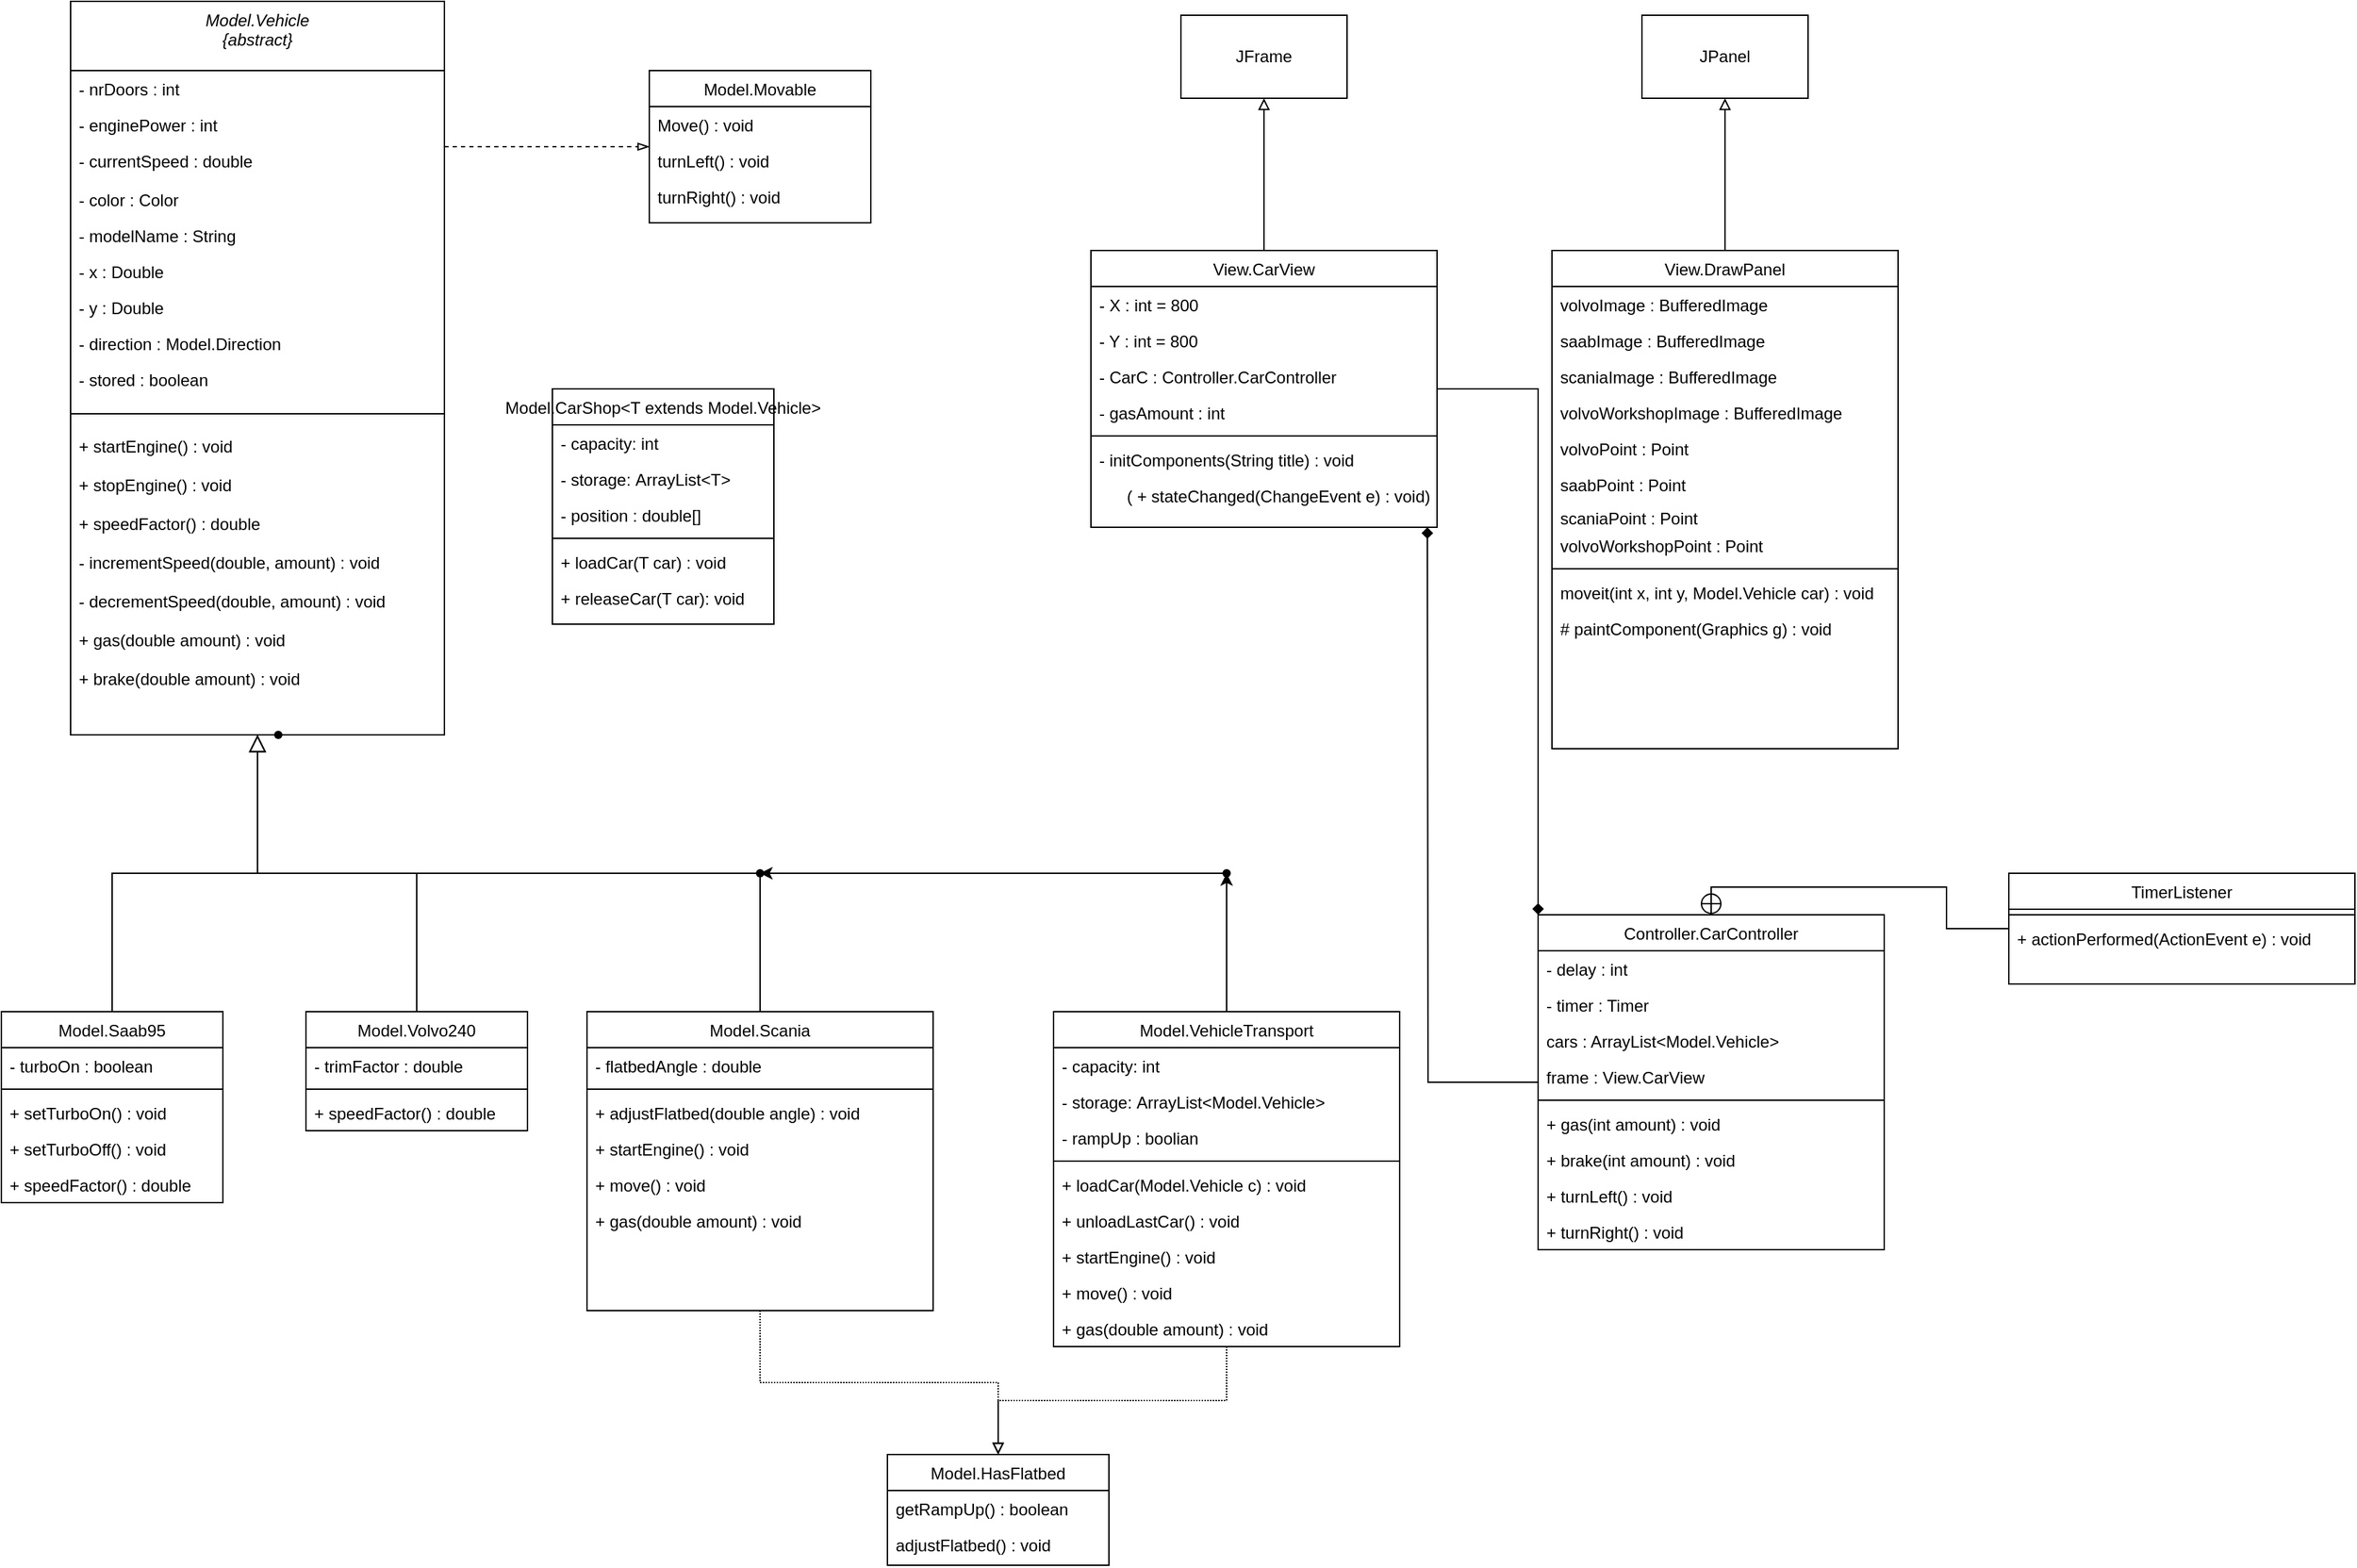 <mxfile version="26.0.14">
  <diagram id="C5RBs43oDa-KdzZeNtuy" name="Page-1">
    <mxGraphModel dx="1355" dy="755" grid="1" gridSize="10" guides="1" tooltips="1" connect="1" arrows="1" fold="1" page="1" pageScale="1" pageWidth="827" pageHeight="1169" math="0" shadow="0">
      <root>
        <mxCell id="WIyWlLk6GJQsqaUBKTNV-0" />
        <mxCell id="WIyWlLk6GJQsqaUBKTNV-1" parent="WIyWlLk6GJQsqaUBKTNV-0" />
        <mxCell id="zkfFHV4jXpPFQw0GAbJ--0" value="Model.Vehicle&#xa;{abstract}" style="swimlane;fontStyle=2;align=center;verticalAlign=top;childLayout=stackLayout;horizontal=1;startSize=50;horizontalStack=0;resizeParent=1;resizeLast=0;collapsible=1;marginBottom=0;rounded=0;shadow=0;strokeWidth=1;" parent="WIyWlLk6GJQsqaUBKTNV-1" vertex="1">
          <mxGeometry x="90" y="70" width="270" height="530" as="geometry">
            <mxRectangle x="230" y="140" width="160" height="26" as="alternateBounds" />
          </mxGeometry>
        </mxCell>
        <mxCell id="zkfFHV4jXpPFQw0GAbJ--1" value="- nrDoors : int" style="text;align=left;verticalAlign=top;spacingLeft=4;spacingRight=4;overflow=hidden;rotatable=0;points=[[0,0.5],[1,0.5]];portConstraint=eastwest;" parent="zkfFHV4jXpPFQw0GAbJ--0" vertex="1">
          <mxGeometry y="50" width="270" height="26" as="geometry" />
        </mxCell>
        <mxCell id="zkfFHV4jXpPFQw0GAbJ--2" value="- enginePower : int" style="text;align=left;verticalAlign=top;spacingLeft=4;spacingRight=4;overflow=hidden;rotatable=0;points=[[0,0.5],[1,0.5]];portConstraint=eastwest;rounded=0;shadow=0;html=0;" parent="zkfFHV4jXpPFQw0GAbJ--0" vertex="1">
          <mxGeometry y="76" width="270" height="26" as="geometry" />
        </mxCell>
        <mxCell id="NCB2ixtyb9ge9E3yPOyg-3" value="- currentSpeed : double" style="text;align=left;verticalAlign=top;spacingLeft=4;spacingRight=4;overflow=hidden;rotatable=0;points=[[0,0.5],[1,0.5]];portConstraint=eastwest;" parent="zkfFHV4jXpPFQw0GAbJ--0" vertex="1">
          <mxGeometry y="102" width="270" height="28" as="geometry" />
        </mxCell>
        <mxCell id="zkfFHV4jXpPFQw0GAbJ--3" value="- color : Color" style="text;align=left;verticalAlign=top;spacingLeft=4;spacingRight=4;overflow=hidden;rotatable=0;points=[[0,0.5],[1,0.5]];portConstraint=eastwest;rounded=0;shadow=0;html=0;" parent="zkfFHV4jXpPFQw0GAbJ--0" vertex="1">
          <mxGeometry y="130" width="270" height="26" as="geometry" />
        </mxCell>
        <mxCell id="zkfFHV4jXpPFQw0GAbJ--5" value="- modelName : String" style="text;align=left;verticalAlign=top;spacingLeft=4;spacingRight=4;overflow=hidden;rotatable=0;points=[[0,0.5],[1,0.5]];portConstraint=eastwest;" parent="zkfFHV4jXpPFQw0GAbJ--0" vertex="1">
          <mxGeometry y="156" width="270" height="26" as="geometry" />
        </mxCell>
        <mxCell id="NCB2ixtyb9ge9E3yPOyg-1" value="- x : Double" style="text;align=left;verticalAlign=top;spacingLeft=4;spacingRight=4;overflow=hidden;rotatable=0;points=[[0,0.5],[1,0.5]];portConstraint=eastwest;" parent="zkfFHV4jXpPFQw0GAbJ--0" vertex="1">
          <mxGeometry y="182" width="270" height="26" as="geometry" />
        </mxCell>
        <mxCell id="NCB2ixtyb9ge9E3yPOyg-2" value="- y : Double" style="text;align=left;verticalAlign=top;spacingLeft=4;spacingRight=4;overflow=hidden;rotatable=0;points=[[0,0.5],[1,0.5]];portConstraint=eastwest;" parent="zkfFHV4jXpPFQw0GAbJ--0" vertex="1">
          <mxGeometry y="208" width="270" height="26" as="geometry" />
        </mxCell>
        <mxCell id="NCB2ixtyb9ge9E3yPOyg-0" value="- direction : Model.Direction" style="text;align=left;verticalAlign=top;spacingLeft=4;spacingRight=4;overflow=hidden;rotatable=0;points=[[0,0.5],[1,0.5]];portConstraint=eastwest;" parent="zkfFHV4jXpPFQw0GAbJ--0" vertex="1">
          <mxGeometry y="234" width="270" height="26" as="geometry" />
        </mxCell>
        <mxCell id="NCB2ixtyb9ge9E3yPOyg-4" value="- stored : boolean" style="text;align=left;verticalAlign=top;spacingLeft=4;spacingRight=4;overflow=hidden;rotatable=0;points=[[0,0.5],[1,0.5]];portConstraint=eastwest;" parent="zkfFHV4jXpPFQw0GAbJ--0" vertex="1">
          <mxGeometry y="260" width="270" height="28" as="geometry" />
        </mxCell>
        <mxCell id="zkfFHV4jXpPFQw0GAbJ--4" value="" style="line;html=1;strokeWidth=1;align=left;verticalAlign=middle;spacingTop=-1;spacingLeft=3;spacingRight=3;rotatable=0;labelPosition=right;points=[];portConstraint=eastwest;" parent="zkfFHV4jXpPFQw0GAbJ--0" vertex="1">
          <mxGeometry y="288" width="270" height="20" as="geometry" />
        </mxCell>
        <mxCell id="NCB2ixtyb9ge9E3yPOyg-5" value="+ startEngine() : void" style="text;align=left;verticalAlign=top;spacingLeft=4;spacingRight=4;overflow=hidden;rotatable=0;points=[[0,0.5],[1,0.5]];portConstraint=eastwest;" parent="zkfFHV4jXpPFQw0GAbJ--0" vertex="1">
          <mxGeometry y="308" width="270" height="28" as="geometry" />
        </mxCell>
        <mxCell id="NCB2ixtyb9ge9E3yPOyg-6" value="+ stopEngine() : void" style="text;align=left;verticalAlign=top;spacingLeft=4;spacingRight=4;overflow=hidden;rotatable=0;points=[[0,0.5],[1,0.5]];portConstraint=eastwest;" parent="zkfFHV4jXpPFQw0GAbJ--0" vertex="1">
          <mxGeometry y="336" width="270" height="28" as="geometry" />
        </mxCell>
        <mxCell id="NCB2ixtyb9ge9E3yPOyg-7" value="+ speedFactor() : double" style="text;align=left;verticalAlign=top;spacingLeft=4;spacingRight=4;overflow=hidden;rotatable=0;points=[[0,0.5],[1,0.5]];portConstraint=eastwest;" parent="zkfFHV4jXpPFQw0GAbJ--0" vertex="1">
          <mxGeometry y="364" width="270" height="28" as="geometry" />
        </mxCell>
        <mxCell id="NCB2ixtyb9ge9E3yPOyg-8" value="- incrementSpeed(double, amount) : void" style="text;align=left;verticalAlign=top;spacingLeft=4;spacingRight=4;overflow=hidden;rotatable=0;points=[[0,0.5],[1,0.5]];portConstraint=eastwest;" parent="zkfFHV4jXpPFQw0GAbJ--0" vertex="1">
          <mxGeometry y="392" width="270" height="28" as="geometry" />
        </mxCell>
        <mxCell id="NCB2ixtyb9ge9E3yPOyg-9" value="- decrementSpeed(double, amount) : void" style="text;align=left;verticalAlign=top;spacingLeft=4;spacingRight=4;overflow=hidden;rotatable=0;points=[[0,0.5],[1,0.5]];portConstraint=eastwest;" parent="zkfFHV4jXpPFQw0GAbJ--0" vertex="1">
          <mxGeometry y="420" width="270" height="28" as="geometry" />
        </mxCell>
        <mxCell id="IPOSWvQ6vT351HimJlna-1" value="+ gas(double amount) : void" style="text;align=left;verticalAlign=top;spacingLeft=4;spacingRight=4;overflow=hidden;rotatable=0;points=[[0,0.5],[1,0.5]];portConstraint=eastwest;" parent="zkfFHV4jXpPFQw0GAbJ--0" vertex="1">
          <mxGeometry y="448" width="270" height="28" as="geometry" />
        </mxCell>
        <mxCell id="IPOSWvQ6vT351HimJlna-2" value="+ brake(double amount) : void" style="text;align=left;verticalAlign=top;spacingLeft=4;spacingRight=4;overflow=hidden;rotatable=0;points=[[0,0.5],[1,0.5]];portConstraint=eastwest;" parent="zkfFHV4jXpPFQw0GAbJ--0" vertex="1">
          <mxGeometry y="476" width="270" height="28" as="geometry" />
        </mxCell>
        <mxCell id="zkfFHV4jXpPFQw0GAbJ--6" value="Model.Saab95" style="swimlane;fontStyle=0;align=center;verticalAlign=top;childLayout=stackLayout;horizontal=1;startSize=26;horizontalStack=0;resizeParent=1;resizeLast=0;collapsible=1;marginBottom=0;rounded=0;shadow=0;strokeWidth=1;" parent="WIyWlLk6GJQsqaUBKTNV-1" vertex="1">
          <mxGeometry x="40" y="800" width="160" height="138" as="geometry">
            <mxRectangle x="130" y="380" width="160" height="26" as="alternateBounds" />
          </mxGeometry>
        </mxCell>
        <mxCell id="zkfFHV4jXpPFQw0GAbJ--7" value="- turboOn : boolean" style="text;align=left;verticalAlign=top;spacingLeft=4;spacingRight=4;overflow=hidden;rotatable=0;points=[[0,0.5],[1,0.5]];portConstraint=eastwest;" parent="zkfFHV4jXpPFQw0GAbJ--6" vertex="1">
          <mxGeometry y="26" width="160" height="26" as="geometry" />
        </mxCell>
        <mxCell id="zkfFHV4jXpPFQw0GAbJ--9" value="" style="line;html=1;strokeWidth=1;align=left;verticalAlign=middle;spacingTop=-1;spacingLeft=3;spacingRight=3;rotatable=0;labelPosition=right;points=[];portConstraint=eastwest;" parent="zkfFHV4jXpPFQw0GAbJ--6" vertex="1">
          <mxGeometry y="52" width="160" height="8" as="geometry" />
        </mxCell>
        <mxCell id="zkfFHV4jXpPFQw0GAbJ--11" value="+ setTurboOn() : void" style="text;align=left;verticalAlign=top;spacingLeft=4;spacingRight=4;overflow=hidden;rotatable=0;points=[[0,0.5],[1,0.5]];portConstraint=eastwest;" parent="zkfFHV4jXpPFQw0GAbJ--6" vertex="1">
          <mxGeometry y="60" width="160" height="26" as="geometry" />
        </mxCell>
        <mxCell id="IPOSWvQ6vT351HimJlna-3" value="+ setTurboOff() : void" style="text;align=left;verticalAlign=top;spacingLeft=4;spacingRight=4;overflow=hidden;rotatable=0;points=[[0,0.5],[1,0.5]];portConstraint=eastwest;" parent="zkfFHV4jXpPFQw0GAbJ--6" vertex="1">
          <mxGeometry y="86" width="160" height="26" as="geometry" />
        </mxCell>
        <mxCell id="IPOSWvQ6vT351HimJlna-4" value="+ speedFactor() : double" style="text;align=left;verticalAlign=top;spacingLeft=4;spacingRight=4;overflow=hidden;rotatable=0;points=[[0,0.5],[1,0.5]];portConstraint=eastwest;" parent="zkfFHV4jXpPFQw0GAbJ--6" vertex="1">
          <mxGeometry y="112" width="160" height="26" as="geometry" />
        </mxCell>
        <mxCell id="zkfFHV4jXpPFQw0GAbJ--12" value="" style="endArrow=block;endSize=10;endFill=0;shadow=0;strokeWidth=1;rounded=0;curved=0;edgeStyle=elbowEdgeStyle;elbow=vertical;" parent="WIyWlLk6GJQsqaUBKTNV-1" source="zkfFHV4jXpPFQw0GAbJ--6" target="zkfFHV4jXpPFQw0GAbJ--0" edge="1">
          <mxGeometry width="160" relative="1" as="geometry">
            <mxPoint x="200" y="203" as="sourcePoint" />
            <mxPoint x="200" y="203" as="targetPoint" />
          </mxGeometry>
        </mxCell>
        <mxCell id="zkfFHV4jXpPFQw0GAbJ--13" value="Model.Volvo240" style="swimlane;fontStyle=0;align=center;verticalAlign=top;childLayout=stackLayout;horizontal=1;startSize=26;horizontalStack=0;resizeParent=1;resizeLast=0;collapsible=1;marginBottom=0;rounded=0;shadow=0;strokeWidth=1;" parent="WIyWlLk6GJQsqaUBKTNV-1" vertex="1">
          <mxGeometry x="260" y="800" width="160" height="86" as="geometry">
            <mxRectangle x="340" y="380" width="170" height="26" as="alternateBounds" />
          </mxGeometry>
        </mxCell>
        <mxCell id="zkfFHV4jXpPFQw0GAbJ--14" value="- trimFactor : double" style="text;align=left;verticalAlign=top;spacingLeft=4;spacingRight=4;overflow=hidden;rotatable=0;points=[[0,0.5],[1,0.5]];portConstraint=eastwest;" parent="zkfFHV4jXpPFQw0GAbJ--13" vertex="1">
          <mxGeometry y="26" width="160" height="26" as="geometry" />
        </mxCell>
        <mxCell id="zkfFHV4jXpPFQw0GAbJ--15" value="" style="line;html=1;strokeWidth=1;align=left;verticalAlign=middle;spacingTop=-1;spacingLeft=3;spacingRight=3;rotatable=0;labelPosition=right;points=[];portConstraint=eastwest;" parent="zkfFHV4jXpPFQw0GAbJ--13" vertex="1">
          <mxGeometry y="52" width="160" height="8" as="geometry" />
        </mxCell>
        <mxCell id="IPOSWvQ6vT351HimJlna-6" value="+ speedFactor() : double" style="text;align=left;verticalAlign=top;spacingLeft=4;spacingRight=4;overflow=hidden;rotatable=0;points=[[0,0.5],[1,0.5]];portConstraint=eastwest;" parent="zkfFHV4jXpPFQw0GAbJ--13" vertex="1">
          <mxGeometry y="60" width="160" height="26" as="geometry" />
        </mxCell>
        <mxCell id="zkfFHV4jXpPFQw0GAbJ--16" value="" style="endArrow=block;endSize=10;endFill=0;shadow=0;strokeWidth=1;rounded=0;curved=0;edgeStyle=elbowEdgeStyle;elbow=vertical;" parent="WIyWlLk6GJQsqaUBKTNV-1" source="zkfFHV4jXpPFQw0GAbJ--13" target="zkfFHV4jXpPFQw0GAbJ--0" edge="1">
          <mxGeometry width="160" relative="1" as="geometry">
            <mxPoint x="210" y="373" as="sourcePoint" />
            <mxPoint x="310" y="271" as="targetPoint" />
          </mxGeometry>
        </mxCell>
        <mxCell id="zkfFHV4jXpPFQw0GAbJ--17" value="Model.Movable" style="swimlane;fontStyle=0;align=center;verticalAlign=top;childLayout=stackLayout;horizontal=1;startSize=26;horizontalStack=0;resizeParent=1;resizeLast=0;collapsible=1;marginBottom=0;rounded=0;shadow=0;strokeWidth=1;" parent="WIyWlLk6GJQsqaUBKTNV-1" vertex="1">
          <mxGeometry x="508" y="120" width="160" height="110" as="geometry">
            <mxRectangle x="550" y="140" width="160" height="26" as="alternateBounds" />
          </mxGeometry>
        </mxCell>
        <mxCell id="zkfFHV4jXpPFQw0GAbJ--18" value="Move() : void" style="text;align=left;verticalAlign=top;spacingLeft=4;spacingRight=4;overflow=hidden;rotatable=0;points=[[0,0.5],[1,0.5]];portConstraint=eastwest;" parent="zkfFHV4jXpPFQw0GAbJ--17" vertex="1">
          <mxGeometry y="26" width="160" height="26" as="geometry" />
        </mxCell>
        <mxCell id="zkfFHV4jXpPFQw0GAbJ--19" value="turnLeft() : void" style="text;align=left;verticalAlign=top;spacingLeft=4;spacingRight=4;overflow=hidden;rotatable=0;points=[[0,0.5],[1,0.5]];portConstraint=eastwest;rounded=0;shadow=0;html=0;" parent="zkfFHV4jXpPFQw0GAbJ--17" vertex="1">
          <mxGeometry y="52" width="160" height="26" as="geometry" />
        </mxCell>
        <mxCell id="zkfFHV4jXpPFQw0GAbJ--20" value="turnRight() : void" style="text;align=left;verticalAlign=top;spacingLeft=4;spacingRight=4;overflow=hidden;rotatable=0;points=[[0,0.5],[1,0.5]];portConstraint=eastwest;rounded=0;shadow=0;html=0;" parent="zkfFHV4jXpPFQw0GAbJ--17" vertex="1">
          <mxGeometry y="78" width="160" height="26" as="geometry" />
        </mxCell>
        <mxCell id="zkfFHV4jXpPFQw0GAbJ--26" value="" style="endArrow=blockThin;shadow=0;strokeWidth=1;rounded=0;curved=0;endFill=0;edgeStyle=elbowEdgeStyle;elbow=vertical;dashed=1;" parent="WIyWlLk6GJQsqaUBKTNV-1" source="zkfFHV4jXpPFQw0GAbJ--0" target="zkfFHV4jXpPFQw0GAbJ--17" edge="1">
          <mxGeometry x="0.5" y="41" relative="1" as="geometry">
            <mxPoint x="380" y="192" as="sourcePoint" />
            <mxPoint x="540" y="192" as="targetPoint" />
            <mxPoint x="-40" y="32" as="offset" />
          </mxGeometry>
        </mxCell>
        <mxCell id="IPOSWvQ6vT351HimJlna-49" style="edgeStyle=orthogonalEdgeStyle;rounded=0;orthogonalLoop=1;jettySize=auto;html=1;endArrow=none;startFill=0;" parent="WIyWlLk6GJQsqaUBKTNV-1" source="IPOSWvQ6vT351HimJlna-7" target="IPOSWvQ6vT351HimJlna-48" edge="1">
          <mxGeometry relative="1" as="geometry" />
        </mxCell>
        <mxCell id="IPOSWvQ6vT351HimJlna-72" style="edgeStyle=orthogonalEdgeStyle;rounded=0;orthogonalLoop=1;jettySize=auto;html=1;entryX=0.5;entryY=0;entryDx=0;entryDy=0;dashed=1;dashPattern=1 1;endArrow=block;endFill=0;" parent="WIyWlLk6GJQsqaUBKTNV-1" source="IPOSWvQ6vT351HimJlna-7" target="IPOSWvQ6vT351HimJlna-66" edge="1">
          <mxGeometry relative="1" as="geometry" />
        </mxCell>
        <mxCell id="IPOSWvQ6vT351HimJlna-7" value="Model.Scania" style="swimlane;fontStyle=0;align=center;verticalAlign=top;childLayout=stackLayout;horizontal=1;startSize=26;horizontalStack=0;resizeParent=1;resizeLast=0;collapsible=1;marginBottom=0;rounded=0;shadow=0;strokeWidth=1;" parent="WIyWlLk6GJQsqaUBKTNV-1" vertex="1">
          <mxGeometry x="463" y="800" width="250" height="216" as="geometry">
            <mxRectangle x="130" y="380" width="160" height="26" as="alternateBounds" />
          </mxGeometry>
        </mxCell>
        <mxCell id="IPOSWvQ6vT351HimJlna-8" value="- flatbedAngle : double" style="text;align=left;verticalAlign=top;spacingLeft=4;spacingRight=4;overflow=hidden;rotatable=0;points=[[0,0.5],[1,0.5]];portConstraint=eastwest;" parent="IPOSWvQ6vT351HimJlna-7" vertex="1">
          <mxGeometry y="26" width="250" height="26" as="geometry" />
        </mxCell>
        <mxCell id="IPOSWvQ6vT351HimJlna-9" value="" style="line;html=1;strokeWidth=1;align=left;verticalAlign=middle;spacingTop=-1;spacingLeft=3;spacingRight=3;rotatable=0;labelPosition=right;points=[];portConstraint=eastwest;" parent="IPOSWvQ6vT351HimJlna-7" vertex="1">
          <mxGeometry y="52" width="250" height="8" as="geometry" />
        </mxCell>
        <mxCell id="IPOSWvQ6vT351HimJlna-10" value="+ adjustFlatbed(double angle) : void" style="text;align=left;verticalAlign=top;spacingLeft=4;spacingRight=4;overflow=hidden;rotatable=0;points=[[0,0.5],[1,0.5]];portConstraint=eastwest;" parent="IPOSWvQ6vT351HimJlna-7" vertex="1">
          <mxGeometry y="60" width="250" height="26" as="geometry" />
        </mxCell>
        <mxCell id="IPOSWvQ6vT351HimJlna-11" value="+ startEngine() : void" style="text;align=left;verticalAlign=top;spacingLeft=4;spacingRight=4;overflow=hidden;rotatable=0;points=[[0,0.5],[1,0.5]];portConstraint=eastwest;" parent="IPOSWvQ6vT351HimJlna-7" vertex="1">
          <mxGeometry y="86" width="250" height="26" as="geometry" />
        </mxCell>
        <mxCell id="IPOSWvQ6vT351HimJlna-36" value="+ move() : void" style="text;align=left;verticalAlign=top;spacingLeft=4;spacingRight=4;overflow=hidden;rotatable=0;points=[[0,0.5],[1,0.5]];portConstraint=eastwest;" parent="IPOSWvQ6vT351HimJlna-7" vertex="1">
          <mxGeometry y="112" width="250" height="26" as="geometry" />
        </mxCell>
        <mxCell id="IPOSWvQ6vT351HimJlna-38" value="+ gas(double amount) : void" style="text;align=left;verticalAlign=top;spacingLeft=4;spacingRight=4;overflow=hidden;rotatable=0;points=[[0,0.5],[1,0.5]];portConstraint=eastwest;" parent="IPOSWvQ6vT351HimJlna-7" vertex="1">
          <mxGeometry y="138" width="250" height="26" as="geometry" />
        </mxCell>
        <mxCell id="IPOSWvQ6vT351HimJlna-30" value="" style="shape=waypoint;sketch=0;fillStyle=solid;size=6;pointerEvents=1;points=[];fillColor=none;resizable=0;rotatable=0;perimeter=centerPerimeter;snapToPoint=1;strokeColor=none;" parent="WIyWlLk6GJQsqaUBKTNV-1" vertex="1">
          <mxGeometry x="550" y="870" width="20" height="20" as="geometry" />
        </mxCell>
        <mxCell id="IPOSWvQ6vT351HimJlna-32" value="" style="shape=waypoint;sketch=0;fillStyle=solid;size=6;pointerEvents=1;points=[];fillColor=none;resizable=0;rotatable=0;perimeter=centerPerimeter;snapToPoint=1;strokeColor=none;" parent="WIyWlLk6GJQsqaUBKTNV-1" vertex="1">
          <mxGeometry x="450" y="870" width="20" height="20" as="geometry" />
        </mxCell>
        <mxCell id="IPOSWvQ6vT351HimJlna-45" style="edgeStyle=orthogonalEdgeStyle;rounded=0;orthogonalLoop=1;jettySize=auto;html=1;" parent="WIyWlLk6GJQsqaUBKTNV-1" edge="1">
          <mxGeometry relative="1" as="geometry">
            <mxPoint x="640" y="660" as="targetPoint" />
            <mxPoint x="640" y="660" as="sourcePoint" />
          </mxGeometry>
        </mxCell>
        <mxCell id="IPOSWvQ6vT351HimJlna-44" value="" style="shape=waypoint;sketch=0;fillStyle=solid;size=6;pointerEvents=1;points=[];fillColor=none;resizable=0;rotatable=0;perimeter=centerPerimeter;snapToPoint=1;strokeColor=none;" parent="WIyWlLk6GJQsqaUBKTNV-1" vertex="1">
          <mxGeometry x="330" y="690" width="20" height="20" as="geometry" />
        </mxCell>
        <mxCell id="IPOSWvQ6vT351HimJlna-50" style="edgeStyle=orthogonalEdgeStyle;rounded=0;orthogonalLoop=1;jettySize=auto;html=1;endArrow=none;startFill=0;" parent="WIyWlLk6GJQsqaUBKTNV-1" source="IPOSWvQ6vT351HimJlna-48" target="IPOSWvQ6vT351HimJlna-44" edge="1">
          <mxGeometry relative="1" as="geometry" />
        </mxCell>
        <mxCell id="IPOSWvQ6vT351HimJlna-48" value="" style="shape=waypoint;sketch=0;fillStyle=solid;size=6;pointerEvents=1;points=[];fillColor=none;resizable=0;rotatable=0;perimeter=centerPerimeter;snapToPoint=1;strokeColor=none;" parent="WIyWlLk6GJQsqaUBKTNV-1" vertex="1">
          <mxGeometry x="578" y="690" width="20" height="20" as="geometry" />
        </mxCell>
        <mxCell id="IPOSWvQ6vT351HimJlna-61" style="edgeStyle=orthogonalEdgeStyle;rounded=0;orthogonalLoop=1;jettySize=auto;html=1;" parent="WIyWlLk6GJQsqaUBKTNV-1" source="IPOSWvQ6vT351HimJlna-51" target="IPOSWvQ6vT351HimJlna-60" edge="1">
          <mxGeometry relative="1" as="geometry" />
        </mxCell>
        <mxCell id="IPOSWvQ6vT351HimJlna-73" style="edgeStyle=orthogonalEdgeStyle;rounded=0;orthogonalLoop=1;jettySize=auto;html=1;entryX=0.5;entryY=0;entryDx=0;entryDy=0;dashed=1;dashPattern=1 1;endArrow=block;endFill=0;" parent="WIyWlLk6GJQsqaUBKTNV-1" source="IPOSWvQ6vT351HimJlna-51" target="IPOSWvQ6vT351HimJlna-66" edge="1">
          <mxGeometry relative="1" as="geometry" />
        </mxCell>
        <mxCell id="IPOSWvQ6vT351HimJlna-51" value="Model.VehicleTransport" style="swimlane;fontStyle=0;align=center;verticalAlign=top;childLayout=stackLayout;horizontal=1;startSize=26;horizontalStack=0;resizeParent=1;resizeLast=0;collapsible=1;marginBottom=0;rounded=0;shadow=0;strokeWidth=1;" parent="WIyWlLk6GJQsqaUBKTNV-1" vertex="1">
          <mxGeometry x="800" y="800" width="250" height="242" as="geometry">
            <mxRectangle x="130" y="380" width="160" height="26" as="alternateBounds" />
          </mxGeometry>
        </mxCell>
        <mxCell id="IPOSWvQ6vT351HimJlna-52" value="- capacity: int" style="text;align=left;verticalAlign=top;spacingLeft=4;spacingRight=4;overflow=hidden;rotatable=0;points=[[0,0.5],[1,0.5]];portConstraint=eastwest;" parent="IPOSWvQ6vT351HimJlna-51" vertex="1">
          <mxGeometry y="26" width="250" height="26" as="geometry" />
        </mxCell>
        <mxCell id="IPOSWvQ6vT351HimJlna-63" value="- storage: ArrayList&lt;Model.Vehicle&gt;" style="text;align=left;verticalAlign=top;spacingLeft=4;spacingRight=4;overflow=hidden;rotatable=0;points=[[0,0.5],[1,0.5]];portConstraint=eastwest;" parent="IPOSWvQ6vT351HimJlna-51" vertex="1">
          <mxGeometry y="52" width="250" height="26" as="geometry" />
        </mxCell>
        <mxCell id="IPOSWvQ6vT351HimJlna-54" value="- rampUp : boolian" style="text;align=left;verticalAlign=top;spacingLeft=4;spacingRight=4;overflow=hidden;rotatable=0;points=[[0,0.5],[1,0.5]];portConstraint=eastwest;" parent="IPOSWvQ6vT351HimJlna-51" vertex="1">
          <mxGeometry y="78" width="250" height="26" as="geometry" />
        </mxCell>
        <mxCell id="IPOSWvQ6vT351HimJlna-53" value="" style="line;html=1;strokeWidth=1;align=left;verticalAlign=middle;spacingTop=-1;spacingLeft=3;spacingRight=3;rotatable=0;labelPosition=right;points=[];portConstraint=eastwest;" parent="IPOSWvQ6vT351HimJlna-51" vertex="1">
          <mxGeometry y="104" width="250" height="8" as="geometry" />
        </mxCell>
        <mxCell id="IPOSWvQ6vT351HimJlna-65" value="+ loadCar(Model.Vehicle c) : void" style="text;align=left;verticalAlign=top;spacingLeft=4;spacingRight=4;overflow=hidden;rotatable=0;points=[[0,0.5],[1,0.5]];portConstraint=eastwest;" parent="IPOSWvQ6vT351HimJlna-51" vertex="1">
          <mxGeometry y="112" width="250" height="26" as="geometry" />
        </mxCell>
        <mxCell id="IPOSWvQ6vT351HimJlna-64" value="+ unloadLastCar() : void" style="text;align=left;verticalAlign=top;spacingLeft=4;spacingRight=4;overflow=hidden;rotatable=0;points=[[0,0.5],[1,0.5]];portConstraint=eastwest;" parent="IPOSWvQ6vT351HimJlna-51" vertex="1">
          <mxGeometry y="138" width="250" height="26" as="geometry" />
        </mxCell>
        <mxCell id="IPOSWvQ6vT351HimJlna-55" value="+ startEngine() : void" style="text;align=left;verticalAlign=top;spacingLeft=4;spacingRight=4;overflow=hidden;rotatable=0;points=[[0,0.5],[1,0.5]];portConstraint=eastwest;" parent="IPOSWvQ6vT351HimJlna-51" vertex="1">
          <mxGeometry y="164" width="250" height="26" as="geometry" />
        </mxCell>
        <mxCell id="IPOSWvQ6vT351HimJlna-56" value="+ move() : void" style="text;align=left;verticalAlign=top;spacingLeft=4;spacingRight=4;overflow=hidden;rotatable=0;points=[[0,0.5],[1,0.5]];portConstraint=eastwest;" parent="IPOSWvQ6vT351HimJlna-51" vertex="1">
          <mxGeometry y="190" width="250" height="26" as="geometry" />
        </mxCell>
        <mxCell id="IPOSWvQ6vT351HimJlna-57" value="+ gas(double amount) : void" style="text;align=left;verticalAlign=top;spacingLeft=4;spacingRight=4;overflow=hidden;rotatable=0;points=[[0,0.5],[1,0.5]];portConstraint=eastwest;" parent="IPOSWvQ6vT351HimJlna-51" vertex="1">
          <mxGeometry y="216" width="250" height="26" as="geometry" />
        </mxCell>
        <mxCell id="IPOSWvQ6vT351HimJlna-58" value="" style="shape=waypoint;sketch=0;fillStyle=solid;size=6;pointerEvents=1;points=[];fillColor=none;resizable=0;rotatable=0;perimeter=centerPerimeter;snapToPoint=1;" parent="WIyWlLk6GJQsqaUBKTNV-1" vertex="1">
          <mxGeometry x="230" y="590" width="20" height="20" as="geometry" />
        </mxCell>
        <mxCell id="IPOSWvQ6vT351HimJlna-59" value="" style="shape=waypoint;sketch=0;fillStyle=solid;size=6;pointerEvents=1;points=[];fillColor=none;resizable=0;rotatable=0;perimeter=centerPerimeter;snapToPoint=1;" parent="WIyWlLk6GJQsqaUBKTNV-1" vertex="1">
          <mxGeometry x="578" y="690" width="20" height="20" as="geometry" />
        </mxCell>
        <mxCell id="IPOSWvQ6vT351HimJlna-60" value="" style="shape=waypoint;sketch=0;fillStyle=solid;size=6;pointerEvents=1;points=[];fillColor=none;resizable=0;rotatable=0;perimeter=centerPerimeter;snapToPoint=1;" parent="WIyWlLk6GJQsqaUBKTNV-1" vertex="1">
          <mxGeometry x="915" y="690" width="20" height="20" as="geometry" />
        </mxCell>
        <mxCell id="IPOSWvQ6vT351HimJlna-62" style="edgeStyle=orthogonalEdgeStyle;rounded=0;orthogonalLoop=1;jettySize=auto;html=1;entryX=0.9;entryY=1.1;entryDx=0;entryDy=0;entryPerimeter=0;" parent="WIyWlLk6GJQsqaUBKTNV-1" source="IPOSWvQ6vT351HimJlna-60" target="IPOSWvQ6vT351HimJlna-59" edge="1">
          <mxGeometry relative="1" as="geometry" />
        </mxCell>
        <mxCell id="IPOSWvQ6vT351HimJlna-66" value="Model.HasFlatbed" style="swimlane;fontStyle=0;align=center;verticalAlign=top;childLayout=stackLayout;horizontal=1;startSize=26;horizontalStack=0;resizeParent=1;resizeLast=0;collapsible=1;marginBottom=0;rounded=0;shadow=0;strokeWidth=1;" parent="WIyWlLk6GJQsqaUBKTNV-1" vertex="1">
          <mxGeometry x="680" y="1120" width="160" height="80" as="geometry">
            <mxRectangle x="550" y="140" width="160" height="26" as="alternateBounds" />
          </mxGeometry>
        </mxCell>
        <mxCell id="IPOSWvQ6vT351HimJlna-67" value="getRampUp() : boolean" style="text;align=left;verticalAlign=top;spacingLeft=4;spacingRight=4;overflow=hidden;rotatable=0;points=[[0,0.5],[1,0.5]];portConstraint=eastwest;" parent="IPOSWvQ6vT351HimJlna-66" vertex="1">
          <mxGeometry y="26" width="160" height="26" as="geometry" />
        </mxCell>
        <mxCell id="IPOSWvQ6vT351HimJlna-68" value="adjustFlatbed() : void" style="text;align=left;verticalAlign=top;spacingLeft=4;spacingRight=4;overflow=hidden;rotatable=0;points=[[0,0.5],[1,0.5]];portConstraint=eastwest;rounded=0;shadow=0;html=0;" parent="IPOSWvQ6vT351HimJlna-66" vertex="1">
          <mxGeometry y="52" width="160" height="26" as="geometry" />
        </mxCell>
        <mxCell id="IPOSWvQ6vT351HimJlna-74" value="Model.CarShop&lt;T extends Model.Vehicle&gt;" style="swimlane;fontStyle=0;align=center;verticalAlign=top;childLayout=stackLayout;horizontal=1;startSize=26;horizontalStack=0;resizeParent=1;resizeLast=0;collapsible=1;marginBottom=0;rounded=0;shadow=0;strokeWidth=1;" parent="WIyWlLk6GJQsqaUBKTNV-1" vertex="1">
          <mxGeometry x="438" y="350" width="160" height="170" as="geometry">
            <mxRectangle x="130" y="380" width="160" height="26" as="alternateBounds" />
          </mxGeometry>
        </mxCell>
        <mxCell id="IPOSWvQ6vT351HimJlna-75" value="- capacity: int" style="text;align=left;verticalAlign=top;spacingLeft=4;spacingRight=4;overflow=hidden;rotatable=0;points=[[0,0.5],[1,0.5]];portConstraint=eastwest;" parent="IPOSWvQ6vT351HimJlna-74" vertex="1">
          <mxGeometry y="26" width="160" height="26" as="geometry" />
        </mxCell>
        <mxCell id="IPOSWvQ6vT351HimJlna-83" value="- storage: ArrayList&lt;T&gt;" style="text;align=left;verticalAlign=top;spacingLeft=4;spacingRight=4;overflow=hidden;rotatable=0;points=[[0,0.5],[1,0.5]];portConstraint=eastwest;" parent="IPOSWvQ6vT351HimJlna-74" vertex="1">
          <mxGeometry y="52" width="160" height="26" as="geometry" />
        </mxCell>
        <mxCell id="IPOSWvQ6vT351HimJlna-84" value="- position : double[]" style="text;align=left;verticalAlign=top;spacingLeft=4;spacingRight=4;overflow=hidden;rotatable=0;points=[[0,0.5],[1,0.5]];portConstraint=eastwest;" parent="IPOSWvQ6vT351HimJlna-74" vertex="1">
          <mxGeometry y="78" width="160" height="26" as="geometry" />
        </mxCell>
        <mxCell id="IPOSWvQ6vT351HimJlna-76" value="" style="line;html=1;strokeWidth=1;align=left;verticalAlign=middle;spacingTop=-1;spacingLeft=3;spacingRight=3;rotatable=0;labelPosition=right;points=[];portConstraint=eastwest;" parent="IPOSWvQ6vT351HimJlna-74" vertex="1">
          <mxGeometry y="104" width="160" height="8" as="geometry" />
        </mxCell>
        <mxCell id="IPOSWvQ6vT351HimJlna-77" value="+ loadCar(T car) : void" style="text;align=left;verticalAlign=top;spacingLeft=4;spacingRight=4;overflow=hidden;rotatable=0;points=[[0,0.5],[1,0.5]];portConstraint=eastwest;" parent="IPOSWvQ6vT351HimJlna-74" vertex="1">
          <mxGeometry y="112" width="160" height="26" as="geometry" />
        </mxCell>
        <mxCell id="IPOSWvQ6vT351HimJlna-78" value="+ releaseCar(T car): void" style="text;align=left;verticalAlign=top;spacingLeft=4;spacingRight=4;overflow=hidden;rotatable=0;points=[[0,0.5],[1,0.5]];portConstraint=eastwest;" parent="IPOSWvQ6vT351HimJlna-74" vertex="1">
          <mxGeometry y="138" width="160" height="26" as="geometry" />
        </mxCell>
        <mxCell id="CcBp-RUJ5APrqjMbHhpK-7" style="edgeStyle=orthogonalEdgeStyle;rounded=0;orthogonalLoop=1;jettySize=auto;html=1;entryX=0.5;entryY=1;entryDx=0;entryDy=0;endArrow=block;endFill=0;" edge="1" parent="WIyWlLk6GJQsqaUBKTNV-1" source="IPOSWvQ6vT351HimJlna-85" target="CcBp-RUJ5APrqjMbHhpK-6">
          <mxGeometry relative="1" as="geometry" />
        </mxCell>
        <mxCell id="CcBp-RUJ5APrqjMbHhpK-29" style="edgeStyle=orthogonalEdgeStyle;rounded=0;orthogonalLoop=1;jettySize=auto;html=1;entryX=0;entryY=0;entryDx=0;entryDy=0;endArrow=diamond;endFill=1;" edge="1" parent="WIyWlLk6GJQsqaUBKTNV-1" source="IPOSWvQ6vT351HimJlna-85" target="IPOSWvQ6vT351HimJlna-105">
          <mxGeometry relative="1" as="geometry" />
        </mxCell>
        <mxCell id="IPOSWvQ6vT351HimJlna-85" value="View.CarView" style="swimlane;fontStyle=0;align=center;verticalAlign=top;childLayout=stackLayout;horizontal=1;startSize=26;horizontalStack=0;resizeParent=1;resizeLast=0;collapsible=1;marginBottom=0;rounded=0;shadow=0;strokeWidth=1;" parent="WIyWlLk6GJQsqaUBKTNV-1" vertex="1">
          <mxGeometry x="827" y="250" width="250" height="200" as="geometry">
            <mxRectangle x="130" y="380" width="160" height="26" as="alternateBounds" />
          </mxGeometry>
        </mxCell>
        <mxCell id="IPOSWvQ6vT351HimJlna-86" value="- X : int = 800" style="text;align=left;verticalAlign=top;spacingLeft=4;spacingRight=4;overflow=hidden;rotatable=0;points=[[0,0.5],[1,0.5]];portConstraint=eastwest;" parent="IPOSWvQ6vT351HimJlna-85" vertex="1">
          <mxGeometry y="26" width="250" height="26" as="geometry" />
        </mxCell>
        <mxCell id="IPOSWvQ6vT351HimJlna-87" value="- Y : int = 800" style="text;align=left;verticalAlign=top;spacingLeft=4;spacingRight=4;overflow=hidden;rotatable=0;points=[[0,0.5],[1,0.5]];portConstraint=eastwest;" parent="IPOSWvQ6vT351HimJlna-85" vertex="1">
          <mxGeometry y="52" width="250" height="26" as="geometry" />
        </mxCell>
        <mxCell id="IPOSWvQ6vT351HimJlna-88" value="- CarC : Controller.CarController" style="text;align=left;verticalAlign=top;spacingLeft=4;spacingRight=4;overflow=hidden;rotatable=0;points=[[0,0.5],[1,0.5]];portConstraint=eastwest;" parent="IPOSWvQ6vT351HimJlna-85" vertex="1">
          <mxGeometry y="78" width="250" height="26" as="geometry" />
        </mxCell>
        <mxCell id="IPOSWvQ6vT351HimJlna-90" value="- gasAmount : int" style="text;align=left;verticalAlign=top;spacingLeft=4;spacingRight=4;overflow=hidden;rotatable=0;points=[[0,0.5],[1,0.5]];portConstraint=eastwest;" parent="IPOSWvQ6vT351HimJlna-85" vertex="1">
          <mxGeometry y="104" width="250" height="26" as="geometry" />
        </mxCell>
        <mxCell id="IPOSWvQ6vT351HimJlna-89" value="" style="line;html=1;strokeWidth=1;align=left;verticalAlign=middle;spacingTop=-1;spacingLeft=3;spacingRight=3;rotatable=0;labelPosition=right;points=[];portConstraint=eastwest;" parent="IPOSWvQ6vT351HimJlna-85" vertex="1">
          <mxGeometry y="130" width="250" height="8" as="geometry" />
        </mxCell>
        <mxCell id="IPOSWvQ6vT351HimJlna-91" value="- initComponents(String title) : void" style="text;align=left;verticalAlign=top;spacingLeft=4;spacingRight=4;overflow=hidden;rotatable=0;points=[[0,0.5],[1,0.5]];portConstraint=eastwest;" parent="IPOSWvQ6vT351HimJlna-85" vertex="1">
          <mxGeometry y="138" width="250" height="26" as="geometry" />
        </mxCell>
        <mxCell id="CcBp-RUJ5APrqjMbHhpK-11" value="      ( + stateChanged(ChangeEvent e) : void)" style="text;align=left;verticalAlign=top;spacingLeft=4;spacingRight=4;overflow=hidden;rotatable=0;points=[[0,0.5],[1,0.5]];portConstraint=eastwest;" vertex="1" parent="IPOSWvQ6vT351HimJlna-85">
          <mxGeometry y="164" width="250" height="26" as="geometry" />
        </mxCell>
        <mxCell id="CcBp-RUJ5APrqjMbHhpK-5" style="edgeStyle=orthogonalEdgeStyle;rounded=0;orthogonalLoop=1;jettySize=auto;html=1;endArrow=block;endFill=0;" edge="1" parent="WIyWlLk6GJQsqaUBKTNV-1" source="IPOSWvQ6vT351HimJlna-95" target="CcBp-RUJ5APrqjMbHhpK-0">
          <mxGeometry relative="1" as="geometry" />
        </mxCell>
        <mxCell id="IPOSWvQ6vT351HimJlna-95" value="View.DrawPanel" style="swimlane;fontStyle=0;align=center;verticalAlign=top;childLayout=stackLayout;horizontal=1;startSize=26;horizontalStack=0;resizeParent=1;resizeLast=0;collapsible=1;marginBottom=0;rounded=0;shadow=0;strokeWidth=1;" parent="WIyWlLk6GJQsqaUBKTNV-1" vertex="1">
          <mxGeometry x="1160" y="250" width="250" height="360" as="geometry">
            <mxRectangle x="130" y="380" width="160" height="26" as="alternateBounds" />
          </mxGeometry>
        </mxCell>
        <mxCell id="IPOSWvQ6vT351HimJlna-96" value="volvoImage : BufferedImage" style="text;align=left;verticalAlign=top;spacingLeft=4;spacingRight=4;overflow=hidden;rotatable=0;points=[[0,0.5],[1,0.5]];portConstraint=eastwest;" parent="IPOSWvQ6vT351HimJlna-95" vertex="1">
          <mxGeometry y="26" width="250" height="26" as="geometry" />
        </mxCell>
        <mxCell id="IPOSWvQ6vT351HimJlna-97" value="saabImage : BufferedImage" style="text;align=left;verticalAlign=top;spacingLeft=4;spacingRight=4;overflow=hidden;rotatable=0;points=[[0,0.5],[1,0.5]];portConstraint=eastwest;" parent="IPOSWvQ6vT351HimJlna-95" vertex="1">
          <mxGeometry y="52" width="250" height="26" as="geometry" />
        </mxCell>
        <mxCell id="IPOSWvQ6vT351HimJlna-98" value="scaniaImage : BufferedImage" style="text;align=left;verticalAlign=top;spacingLeft=4;spacingRight=4;overflow=hidden;rotatable=0;points=[[0,0.5],[1,0.5]];portConstraint=eastwest;" parent="IPOSWvQ6vT351HimJlna-95" vertex="1">
          <mxGeometry y="78" width="250" height="26" as="geometry" />
        </mxCell>
        <mxCell id="IPOSWvQ6vT351HimJlna-100" value="volvoWorkshopImage : BufferedImage" style="text;align=left;verticalAlign=top;spacingLeft=4;spacingRight=4;overflow=hidden;rotatable=0;points=[[0,0.5],[1,0.5]];portConstraint=eastwest;" parent="IPOSWvQ6vT351HimJlna-95" vertex="1">
          <mxGeometry y="104" width="250" height="26" as="geometry" />
        </mxCell>
        <mxCell id="IPOSWvQ6vT351HimJlna-101" value="volvoPoint : Point" style="text;align=left;verticalAlign=top;spacingLeft=4;spacingRight=4;overflow=hidden;rotatable=0;points=[[0,0.5],[1,0.5]];portConstraint=eastwest;" parent="IPOSWvQ6vT351HimJlna-95" vertex="1">
          <mxGeometry y="130" width="250" height="26" as="geometry" />
        </mxCell>
        <mxCell id="CcBp-RUJ5APrqjMbHhpK-12" value="saabPoint : Point" style="text;align=left;verticalAlign=top;spacingLeft=4;spacingRight=4;overflow=hidden;rotatable=0;points=[[0,0.5],[1,0.5]];portConstraint=eastwest;" vertex="1" parent="IPOSWvQ6vT351HimJlna-95">
          <mxGeometry y="156" width="250" height="24" as="geometry" />
        </mxCell>
        <mxCell id="IPOSWvQ6vT351HimJlna-102" value="scaniaPoint : Point" style="text;align=left;verticalAlign=top;spacingLeft=4;spacingRight=4;overflow=hidden;rotatable=0;points=[[0,0.5],[1,0.5]];portConstraint=eastwest;" parent="IPOSWvQ6vT351HimJlna-95" vertex="1">
          <mxGeometry y="180" width="250" height="20" as="geometry" />
        </mxCell>
        <mxCell id="IPOSWvQ6vT351HimJlna-104" value="volvoWorkshopPoint : Point" style="text;align=left;verticalAlign=top;spacingLeft=4;spacingRight=4;overflow=hidden;rotatable=0;points=[[0,0.5],[1,0.5]];portConstraint=eastwest;" parent="IPOSWvQ6vT351HimJlna-95" vertex="1">
          <mxGeometry y="200" width="250" height="26" as="geometry" />
        </mxCell>
        <mxCell id="IPOSWvQ6vT351HimJlna-99" value="" style="line;html=1;strokeWidth=1;align=left;verticalAlign=middle;spacingTop=-1;spacingLeft=3;spacingRight=3;rotatable=0;labelPosition=right;points=[];portConstraint=eastwest;" parent="IPOSWvQ6vT351HimJlna-95" vertex="1">
          <mxGeometry y="226" width="250" height="8" as="geometry" />
        </mxCell>
        <mxCell id="CcBp-RUJ5APrqjMbHhpK-13" value="moveit(int x, int y, Model.Vehicle car) : void" style="text;align=left;verticalAlign=top;spacingLeft=4;spacingRight=4;overflow=hidden;rotatable=0;points=[[0,0.5],[1,0.5]];portConstraint=eastwest;" vertex="1" parent="IPOSWvQ6vT351HimJlna-95">
          <mxGeometry y="234" width="250" height="26" as="geometry" />
        </mxCell>
        <mxCell id="CcBp-RUJ5APrqjMbHhpK-14" value="# paintComponent(Graphics g) : void" style="text;align=left;verticalAlign=top;spacingLeft=4;spacingRight=4;overflow=hidden;rotatable=0;points=[[0,0.5],[1,0.5]];portConstraint=eastwest;" vertex="1" parent="IPOSWvQ6vT351HimJlna-95">
          <mxGeometry y="260" width="250" height="26" as="geometry" />
        </mxCell>
        <mxCell id="CcBp-RUJ5APrqjMbHhpK-27" style="edgeStyle=orthogonalEdgeStyle;rounded=0;orthogonalLoop=1;jettySize=auto;html=1;endArrow=diamond;endFill=1;" edge="1" parent="WIyWlLk6GJQsqaUBKTNV-1" source="IPOSWvQ6vT351HimJlna-105">
          <mxGeometry relative="1" as="geometry">
            <mxPoint x="1070" y="450" as="targetPoint" />
          </mxGeometry>
        </mxCell>
        <mxCell id="IPOSWvQ6vT351HimJlna-105" value="Controller.CarController" style="swimlane;fontStyle=0;align=center;verticalAlign=top;childLayout=stackLayout;horizontal=1;startSize=26;horizontalStack=0;resizeParent=1;resizeLast=0;collapsible=1;marginBottom=0;rounded=0;shadow=0;strokeWidth=1;" parent="WIyWlLk6GJQsqaUBKTNV-1" vertex="1">
          <mxGeometry x="1150" y="730" width="250" height="242" as="geometry">
            <mxRectangle x="130" y="380" width="160" height="26" as="alternateBounds" />
          </mxGeometry>
        </mxCell>
        <mxCell id="IPOSWvQ6vT351HimJlna-106" value="- delay : int" style="text;align=left;verticalAlign=top;spacingLeft=4;spacingRight=4;overflow=hidden;rotatable=0;points=[[0,0.5],[1,0.5]];portConstraint=eastwest;" parent="IPOSWvQ6vT351HimJlna-105" vertex="1">
          <mxGeometry y="26" width="250" height="26" as="geometry" />
        </mxCell>
        <mxCell id="IPOSWvQ6vT351HimJlna-107" value="- timer : Timer" style="text;align=left;verticalAlign=top;spacingLeft=4;spacingRight=4;overflow=hidden;rotatable=0;points=[[0,0.5],[1,0.5]];portConstraint=eastwest;" parent="IPOSWvQ6vT351HimJlna-105" vertex="1">
          <mxGeometry y="52" width="250" height="26" as="geometry" />
        </mxCell>
        <mxCell id="IPOSWvQ6vT351HimJlna-108" value="cars : ArrayList&lt;Model.Vehicle&gt;" style="text;align=left;verticalAlign=top;spacingLeft=4;spacingRight=4;overflow=hidden;rotatable=0;points=[[0,0.5],[1,0.5]];portConstraint=eastwest;" parent="IPOSWvQ6vT351HimJlna-105" vertex="1">
          <mxGeometry y="78" width="250" height="26" as="geometry" />
        </mxCell>
        <mxCell id="IPOSWvQ6vT351HimJlna-111" value="frame : View.CarView" style="text;align=left;verticalAlign=top;spacingLeft=4;spacingRight=4;overflow=hidden;rotatable=0;points=[[0,0.5],[1,0.5]];portConstraint=eastwest;" parent="IPOSWvQ6vT351HimJlna-105" vertex="1">
          <mxGeometry y="104" width="250" height="26" as="geometry" />
        </mxCell>
        <mxCell id="IPOSWvQ6vT351HimJlna-109" value="" style="line;html=1;strokeWidth=1;align=left;verticalAlign=middle;spacingTop=-1;spacingLeft=3;spacingRight=3;rotatable=0;labelPosition=right;points=[];portConstraint=eastwest;" parent="IPOSWvQ6vT351HimJlna-105" vertex="1">
          <mxGeometry y="130" width="250" height="8" as="geometry" />
        </mxCell>
        <mxCell id="IPOSWvQ6vT351HimJlna-112" value="+ gas(int amount) : void" style="text;align=left;verticalAlign=top;spacingLeft=4;spacingRight=4;overflow=hidden;rotatable=0;points=[[0,0.5],[1,0.5]];portConstraint=eastwest;" parent="IPOSWvQ6vT351HimJlna-105" vertex="1">
          <mxGeometry y="138" width="250" height="26" as="geometry" />
        </mxCell>
        <mxCell id="IPOSWvQ6vT351HimJlna-113" value="+ brake(int amount) : void" style="text;align=left;verticalAlign=top;spacingLeft=4;spacingRight=4;overflow=hidden;rotatable=0;points=[[0,0.5],[1,0.5]];portConstraint=eastwest;" parent="IPOSWvQ6vT351HimJlna-105" vertex="1">
          <mxGeometry y="164" width="250" height="26" as="geometry" />
        </mxCell>
        <mxCell id="IPOSWvQ6vT351HimJlna-114" value="+ turnLeft() : void&#xa;" style="text;align=left;verticalAlign=top;spacingLeft=4;spacingRight=4;overflow=hidden;rotatable=0;points=[[0,0.5],[1,0.5]];portConstraint=eastwest;" parent="IPOSWvQ6vT351HimJlna-105" vertex="1">
          <mxGeometry y="190" width="250" height="26" as="geometry" />
        </mxCell>
        <mxCell id="CcBp-RUJ5APrqjMbHhpK-30" value="+ turnRight() : void&#xa;" style="text;align=left;verticalAlign=top;spacingLeft=4;spacingRight=4;overflow=hidden;rotatable=0;points=[[0,0.5],[1,0.5]];portConstraint=eastwest;" vertex="1" parent="IPOSWvQ6vT351HimJlna-105">
          <mxGeometry y="216" width="250" height="26" as="geometry" />
        </mxCell>
        <mxCell id="CcBp-RUJ5APrqjMbHhpK-0" value="&lt;div&gt;JPanel&lt;/div&gt;" style="rounded=0;whiteSpace=wrap;html=1;" vertex="1" parent="WIyWlLk6GJQsqaUBKTNV-1">
          <mxGeometry x="1225" y="80" width="120" height="60" as="geometry" />
        </mxCell>
        <mxCell id="CcBp-RUJ5APrqjMbHhpK-6" value="&lt;div&gt;JFrame&lt;/div&gt;" style="rounded=0;whiteSpace=wrap;html=1;" vertex="1" parent="WIyWlLk6GJQsqaUBKTNV-1">
          <mxGeometry x="892" y="80" width="120" height="60" as="geometry" />
        </mxCell>
        <mxCell id="CcBp-RUJ5APrqjMbHhpK-26" style="edgeStyle=orthogonalEdgeStyle;rounded=0;orthogonalLoop=1;jettySize=auto;html=1;entryX=0.5;entryY=0;entryDx=0;entryDy=0;endArrow=circlePlus;endFill=0;" edge="1" parent="WIyWlLk6GJQsqaUBKTNV-1" source="CcBp-RUJ5APrqjMbHhpK-15" target="IPOSWvQ6vT351HimJlna-105">
          <mxGeometry relative="1" as="geometry" />
        </mxCell>
        <mxCell id="CcBp-RUJ5APrqjMbHhpK-15" value="TimerListener" style="swimlane;fontStyle=0;align=center;verticalAlign=top;childLayout=stackLayout;horizontal=1;startSize=26;horizontalStack=0;resizeParent=1;resizeLast=0;collapsible=1;marginBottom=0;rounded=0;shadow=0;strokeWidth=1;" vertex="1" parent="WIyWlLk6GJQsqaUBKTNV-1">
          <mxGeometry x="1490" y="700" width="250" height="80" as="geometry">
            <mxRectangle x="130" y="380" width="160" height="26" as="alternateBounds" />
          </mxGeometry>
        </mxCell>
        <mxCell id="CcBp-RUJ5APrqjMbHhpK-19" value="" style="line;html=1;strokeWidth=1;align=left;verticalAlign=middle;spacingTop=-1;spacingLeft=3;spacingRight=3;rotatable=0;labelPosition=right;points=[];portConstraint=eastwest;" vertex="1" parent="CcBp-RUJ5APrqjMbHhpK-15">
          <mxGeometry y="26" width="250" height="8" as="geometry" />
        </mxCell>
        <mxCell id="CcBp-RUJ5APrqjMbHhpK-20" value="+ actionPerformed(ActionEvent e) : void" style="text;align=left;verticalAlign=top;spacingLeft=4;spacingRight=4;overflow=hidden;rotatable=0;points=[[0,0.5],[1,0.5]];portConstraint=eastwest;" vertex="1" parent="CcBp-RUJ5APrqjMbHhpK-15">
          <mxGeometry y="34" width="250" height="26" as="geometry" />
        </mxCell>
      </root>
    </mxGraphModel>
  </diagram>
</mxfile>
